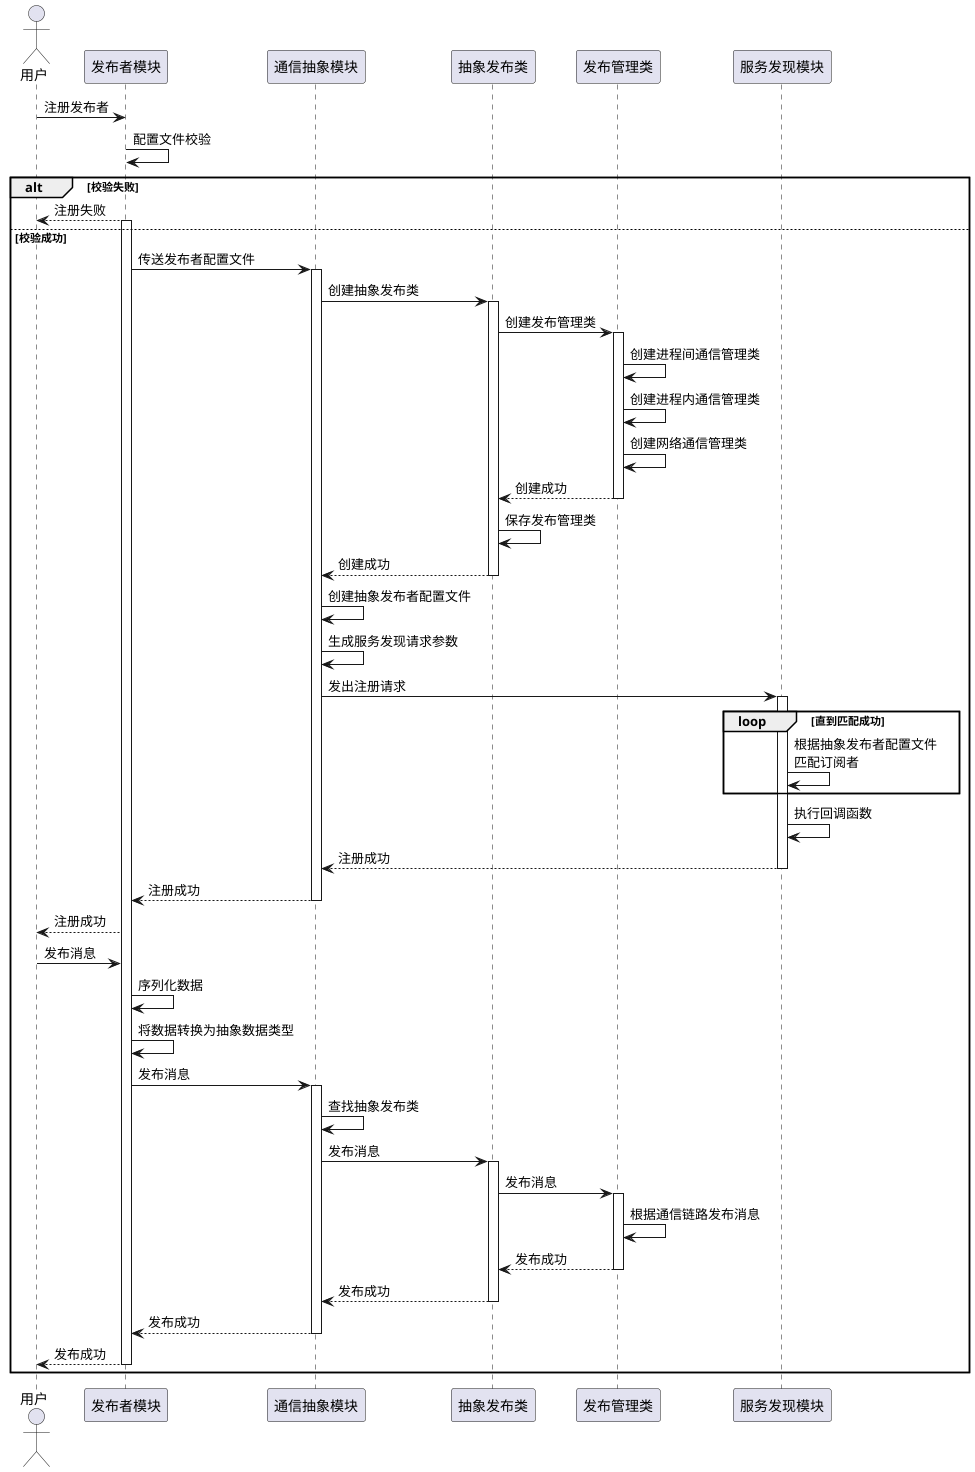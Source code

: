 @startuml
actor 用户
用户 -> 发布者模块 : 注册发布者
发布者模块 -> 发布者模块 : 配置文件校验
alt 校验失败
    发布者模块 --> 用户 : 注册失败 
else 校验成功
    activate 发布者模块

    发布者模块 -> 通信抽象模块 : 传送发布者配置文件

    activate 通信抽象模块
    通信抽象模块 -> 抽象发布类 : 创建抽象发布类
    activate 抽象发布类
    抽象发布类 -> 发布管理类 : 创建发布管理类
    activate 发布管理类 
    发布管理类 -> 发布管理类 : 创建进程间通信管理类
    发布管理类 -> 发布管理类 : 创建进程内通信管理类
    发布管理类 -> 发布管理类 : 创建网络通信管理类
    return 创建成功
    抽象发布类 -> 抽象发布类 : 保存发布管理类
    return 创建成功
    ' deactivate 抽象发布类

    通信抽象模块 -> 通信抽象模块 : 创建抽象发布者配置文件
    通信抽象模块 -> 通信抽象模块 : 生成服务发现请求参数
    通信抽象模块 -> 服务发现模块 : 发出注册请求

    activate 服务发现模块
    loop 直到匹配成功
        服务发现模块 -> 服务发现模块 : 根据抽象发布者配置文件\n匹配订阅者
    end
    服务发现模块 -> 服务发现模块 : 执行回调函数
    服务发现模块 --> 通信抽象模块 -- : 注册成功
    通信抽象模块 --> 发布者模块 -- : 注册成功
    ' deactivate 通信抽象模块
    发布者模块 --> 用户: 注册成功
    ' activate 发布管理类

    用户 -> 发布者模块 : 发布消息
    发布者模块 -> 发布者模块 : 序列化数据
    发布者模块 -> 发布者模块 : 将数据转换为抽象数据类型
    发布者模块 -> 通信抽象模块 : 发布消息
    activate 通信抽象模块
    通信抽象模块 -> 通信抽象模块 : 查找抽象发布类
    通信抽象模块 -> 抽象发布类 : 发布消息
    activate 抽象发布类
    抽象发布类 -> 发布管理类 : 发布消息
    activate 发布管理类
    发布管理类 -> 发布管理类 : 根据通信链路发布消息
    return 发布成功
    return 发布成功
    return 发布成功
    发布者模块 --> 用户 -- : 发布成功


end
@enduml
